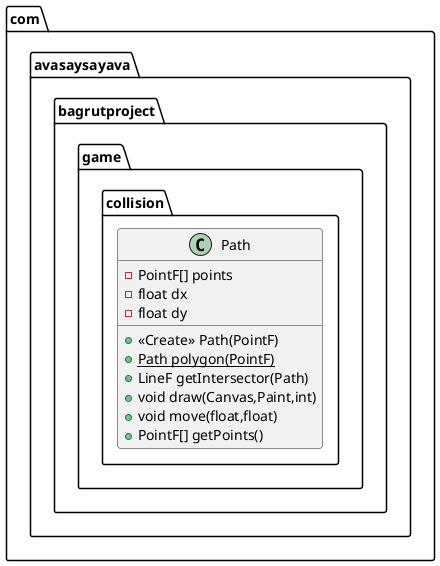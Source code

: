 @startuml
class com.avasaysayava.bagrutproject.game.collision.Path {
- PointF[] points
- float dx
- float dy
+ <<Create>> Path(PointF)
+ {static} Path polygon(PointF)
+ LineF getIntersector(Path)
+ void draw(Canvas,Paint,int)
+ void move(float,float)
+ PointF[] getPoints()
}


@enduml